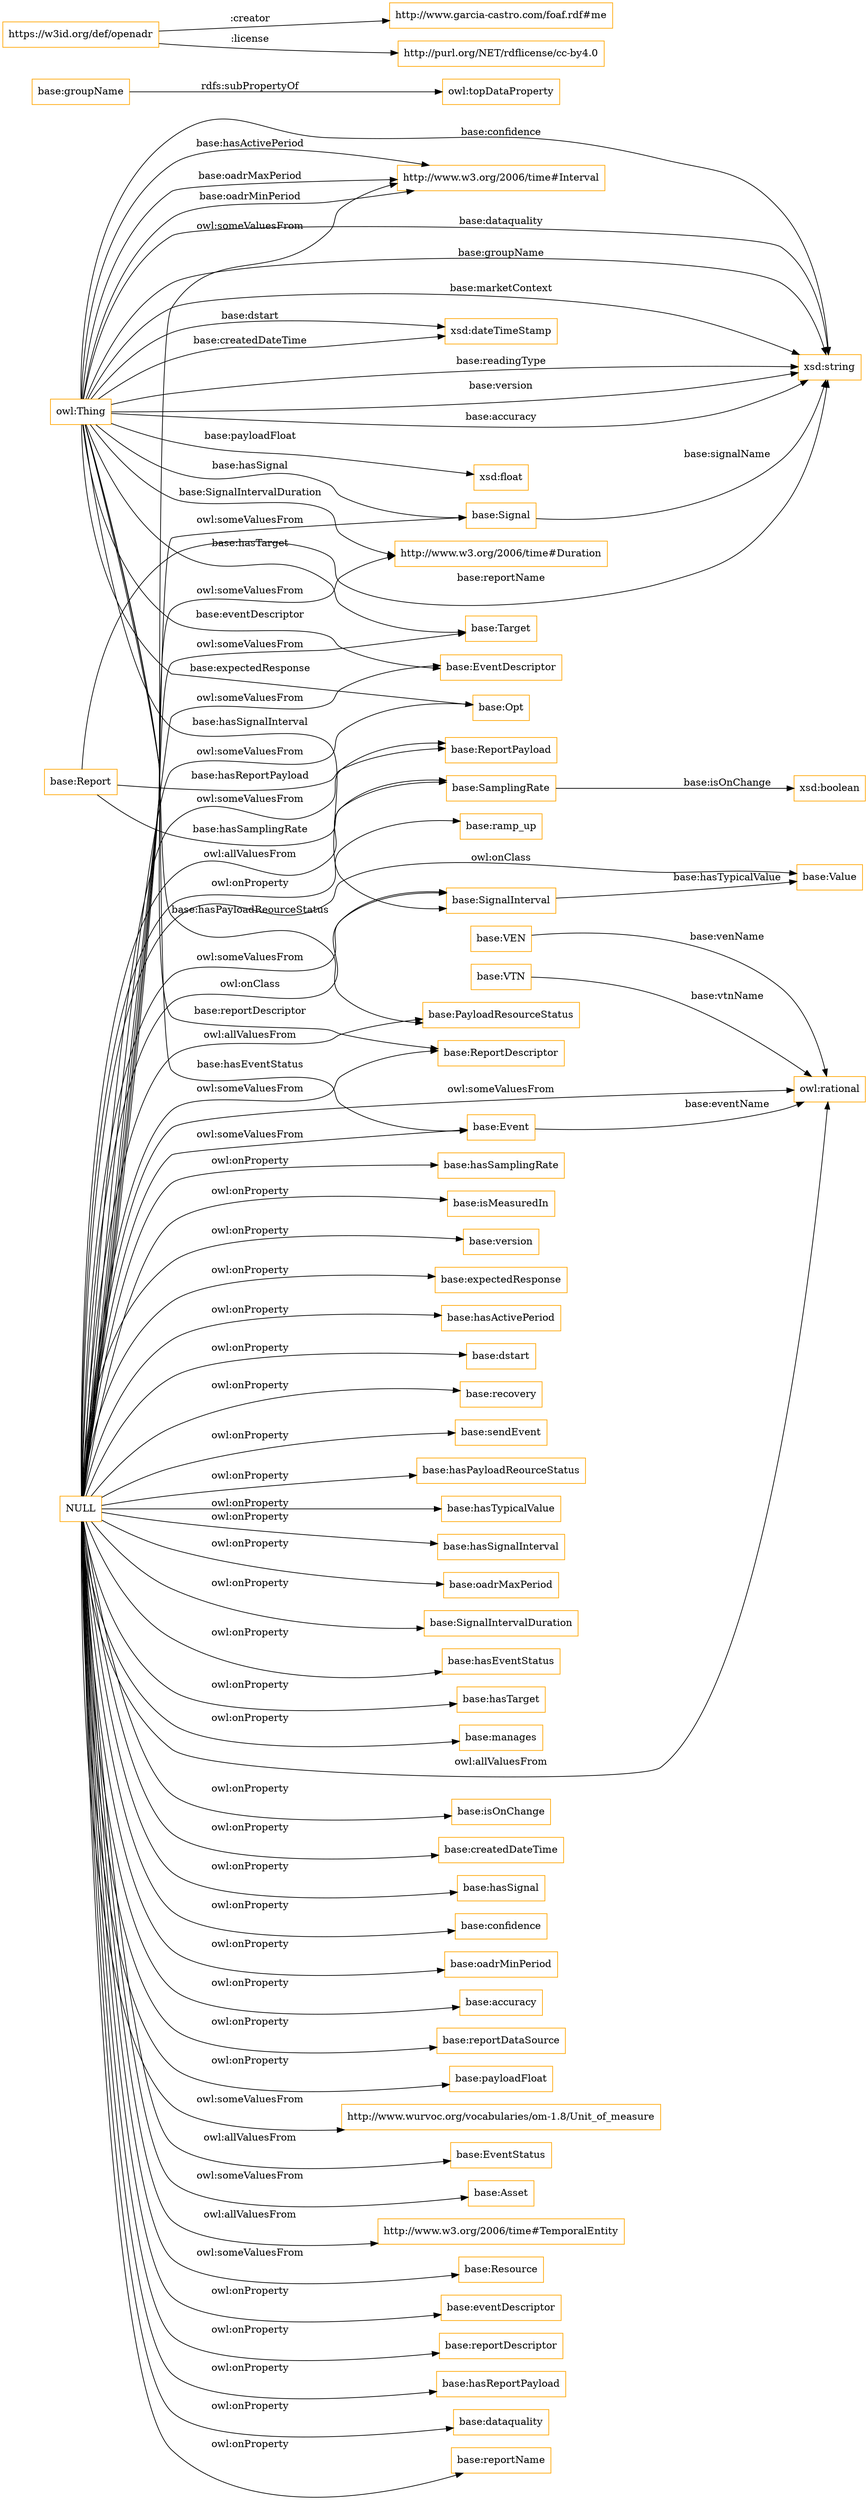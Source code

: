 digraph ar2dtool_diagram { 
rankdir=LR;
size="1501"
node [shape = rectangle, color="orange"]; "base:SignalInterval" "http://www.w3.org/2006/time#Duration" "base:VEN" "base:Signal" "base:Opt" "http://www.wurvoc.org/vocabularies/om-1.8/Unit_of_measure" "base:EventStatus" "base:ReportDescriptor" "base:SamplingRate" "base:VTN" "base:Target" "base:Asset" "base:Event" "base:Value" "http://www.w3.org/2006/time#Interval" "http://www.w3.org/2006/time#TemporalEntity" "base:Resource" "base:EventDescriptor" "base:ReportPayload" "base:PayloadResourceStatus" "base:Report" ; /*classes style*/
	"NULL" -> "base:EventStatus" [ label = "owl:allValuesFrom" ];
	"NULL" -> "base:Signal" [ label = "owl:someValuesFrom" ];
	"NULL" -> "base:eventDescriptor" [ label = "owl:onProperty" ];
	"NULL" -> "base:Resource" [ label = "owl:someValuesFrom" ];
	"NULL" -> "http://www.w3.org/2006/time#TemporalEntity" [ label = "owl:allValuesFrom" ];
	"NULL" -> "base:reportDescriptor" [ label = "owl:onProperty" ];
	"NULL" -> "base:hasReportPayload" [ label = "owl:onProperty" ];
	"NULL" -> "base:dataquality" [ label = "owl:onProperty" ];
	"NULL" -> "base:reportName" [ label = "owl:onProperty" ];
	"NULL" -> "base:ramp_up" [ label = "owl:onProperty" ];
	"NULL" -> "base:hasSamplingRate" [ label = "owl:onProperty" ];
	"NULL" -> "http://www.w3.org/2006/time#Duration" [ label = "owl:someValuesFrom" ];
	"NULL" -> "base:EventDescriptor" [ label = "owl:someValuesFrom" ];
	"NULL" -> "base:isMeasuredIn" [ label = "owl:onProperty" ];
	"NULL" -> "owl:rational" [ label = "owl:someValuesFrom" ];
	"NULL" -> "base:version" [ label = "owl:onProperty" ];
	"NULL" -> "base:expectedResponse" [ label = "owl:onProperty" ];
	"NULL" -> "base:hasActivePeriod" [ label = "owl:onProperty" ];
	"NULL" -> "base:dstart" [ label = "owl:onProperty" ];
	"NULL" -> "base:recovery" [ label = "owl:onProperty" ];
	"NULL" -> "base:ReportDescriptor" [ label = "owl:someValuesFrom" ];
	"NULL" -> "base:sendEvent" [ label = "owl:onProperty" ];
	"NULL" -> "base:hasPayloadReourceStatus" [ label = "owl:onProperty" ];
	"NULL" -> "base:hasTypicalValue" [ label = "owl:onProperty" ];
	"NULL" -> "base:hasSignalInterval" [ label = "owl:onProperty" ];
	"NULL" -> "base:oadrMaxPeriod" [ label = "owl:onProperty" ];
	"NULL" -> "base:SamplingRate" [ label = "owl:allValuesFrom" ];
	"NULL" -> "base:SignalIntervalDuration" [ label = "owl:onProperty" ];
	"NULL" -> "base:hasEventStatus" [ label = "owl:onProperty" ];
	"NULL" -> "base:hasTarget" [ label = "owl:onProperty" ];
	"NULL" -> "base:manages" [ label = "owl:onProperty" ];
	"NULL" -> "base:isOnChange" [ label = "owl:onProperty" ];
	"NULL" -> "base:SignalInterval" [ label = "owl:someValuesFrom" ];
	"NULL" -> "base:PayloadResourceStatus" [ label = "owl:allValuesFrom" ];
	"NULL" -> "base:createdDateTime" [ label = "owl:onProperty" ];
	"NULL" -> "base:hasSignal" [ label = "owl:onProperty" ];
	"NULL" -> "base:Value" [ label = "owl:onClass" ];
	"NULL" -> "base:confidence" [ label = "owl:onProperty" ];
	"NULL" -> "base:Opt" [ label = "owl:someValuesFrom" ];
	"NULL" -> "base:oadrMinPeriod" [ label = "owl:onProperty" ];
	"NULL" -> "http://www.wurvoc.org/vocabularies/om-1.8/Unit_of_measure" [ label = "owl:someValuesFrom" ];
	"NULL" -> "base:ReportPayload" [ label = "owl:someValuesFrom" ];
	"NULL" -> "base:Asset" [ label = "owl:someValuesFrom" ];
	"NULL" -> "base:accuracy" [ label = "owl:onProperty" ];
	"NULL" -> "base:Target" [ label = "owl:someValuesFrom" ];
	"NULL" -> "http://www.w3.org/2006/time#Interval" [ label = "owl:someValuesFrom" ];
	"NULL" -> "owl:rational" [ label = "owl:allValuesFrom" ];
	"NULL" -> "base:reportDataSource" [ label = "owl:onProperty" ];
	"NULL" -> "base:Event" [ label = "owl:someValuesFrom" ];
	"NULL" -> "base:SignalInterval" [ label = "owl:onClass" ];
	"NULL" -> "base:payloadFloat" [ label = "owl:onProperty" ];
	"base:groupName" -> "owl:topDataProperty" [ label = "rdfs:subPropertyOf" ];
	"https://w3id.org/def/openadr" -> "http://www.garcia-castro.com/foaf.rdf#me" [ label = ":creator" ];
	"https://w3id.org/def/openadr" -> "http://purl.org/NET/rdflicense/cc-by4.0" [ label = ":license" ];
	"owl:Thing" -> "xsd:string" [ label = "base:confidence" ];
	"owl:Thing" -> "xsd:dateTimeStamp" [ label = "base:dstart" ];
	"owl:Thing" -> "xsd:string" [ label = "base:dataquality" ];
	"base:SignalInterval" -> "base:Value" [ label = "base:hasTypicalValue" ];
	"base:Signal" -> "xsd:string" [ label = "base:signalName" ];
	"owl:Thing" -> "xsd:float" [ label = "base:payloadFloat" ];
	"owl:Thing" -> "http://www.w3.org/2006/time#Interval" [ label = "base:oadrMinPeriod" ];
	"owl:Thing" -> "http://www.w3.org/2006/time#Interval" [ label = "base:hasActivePeriod" ];
	"owl:Thing" -> "xsd:string" [ label = "base:groupName" ];
	"owl:Thing" -> "xsd:string" [ label = "base:marketContext" ];
	"owl:Thing" -> "xsd:string" [ label = "base:readingType" ];
	"owl:Thing" -> "base:Target" [ label = "base:hasTarget" ];
	"owl:Thing" -> "http://www.w3.org/2006/time#Interval" [ label = "base:oadrMaxPeriod" ];
	"owl:Thing" -> "base:Signal" [ label = "base:hasSignal" ];
	"owl:Thing" -> "base:SignalInterval" [ label = "base:hasSignalInterval" ];
	"base:VTN" -> "owl:rational" [ label = "base:vtnName" ];
	"owl:Thing" -> "xsd:dateTimeStamp" [ label = "base:createdDateTime" ];
	"owl:Thing" -> "base:Opt" [ label = "base:expectedResponse" ];
	"owl:Thing" -> "base:EventDescriptor" [ label = "base:eventDescriptor" ];
	"base:VEN" -> "owl:rational" [ label = "base:venName" ];
	"base:Report" -> "xsd:string" [ label = "base:reportName" ];
	"owl:Thing" -> "base:Event" [ label = "base:hasEventStatus" ];
	"owl:Thing" -> "base:PayloadResourceStatus" [ label = "base:hasPayloadReourceStatus" ];
	"owl:Thing" -> "xsd:string" [ label = "base:version" ];
	"base:SamplingRate" -> "xsd:boolean" [ label = "base:isOnChange" ];
	"owl:Thing" -> "base:ReportDescriptor" [ label = "base:reportDescriptor" ];
	"base:Report" -> "base:SamplingRate" [ label = "base:hasSamplingRate" ];
	"base:Report" -> "base:ReportPayload" [ label = "base:hasReportPayload" ];
	"base:Event" -> "owl:rational" [ label = "base:eventName" ];
	"owl:Thing" -> "xsd:string" [ label = "base:accuracy" ];
	"owl:Thing" -> "http://www.w3.org/2006/time#Duration" [ label = "base:SignalIntervalDuration" ];

}
